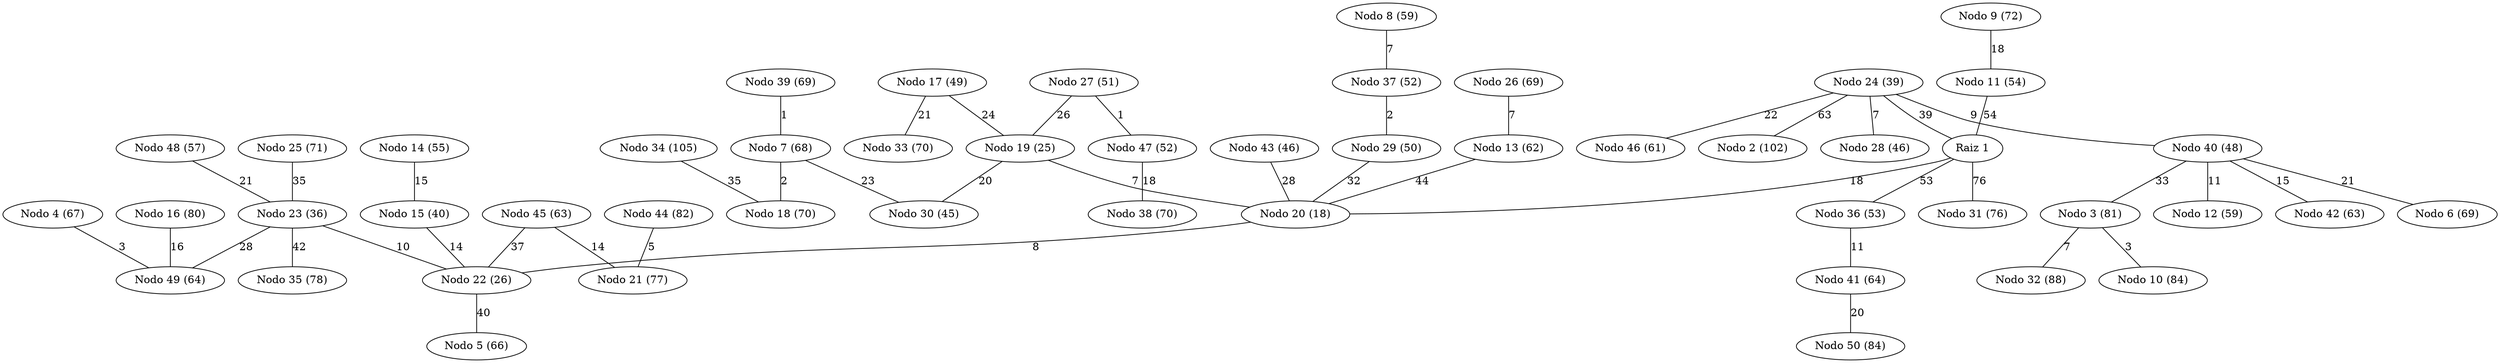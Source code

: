 graph arbol_dijkstra_G_1 {
    "1" [label="Raiz 1"];
    "20" [label="Nodo 20 (18)"];
    "19" [label="Nodo 19 (25)"];
    "22" [label="Nodo 22 (26)"];
    "23" [label="Nodo 23 (36)"];
    "24" [label="Nodo 24 (39)"];
    "15" [label="Nodo 15 (40)"];
    "30" [label="Nodo 30 (45)"];
    "28" [label="Nodo 28 (46)"];
    "43" [label="Nodo 43 (46)"];
    "40" [label="Nodo 40 (48)"];
    "17" [label="Nodo 17 (49)"];
    "29" [label="Nodo 29 (50)"];
    "27" [label="Nodo 27 (51)"];
    "47" [label="Nodo 47 (52)"];
    "37" [label="Nodo 37 (52)"];
    "36" [label="Nodo 36 (53)"];
    "11" [label="Nodo 11 (54)"];
    "14" [label="Nodo 14 (55)"];
    "48" [label="Nodo 48 (57)"];
    "12" [label="Nodo 12 (59)"];
    "8" [label="Nodo 8 (59)"];
    "46" [label="Nodo 46 (61)"];
    "13" [label="Nodo 13 (62)"];
    "42" [label="Nodo 42 (63)"];
    "45" [label="Nodo 45 (63)"];
    "41" [label="Nodo 41 (64)"];
    "49" [label="Nodo 49 (64)"];
    "5" [label="Nodo 5 (66)"];
    "4" [label="Nodo 4 (67)"];
    "7" [label="Nodo 7 (68)"];
    "39" [label="Nodo 39 (69)"];
    "6" [label="Nodo 6 (69)"];
    "26" [label="Nodo 26 (69)"];
    "18" [label="Nodo 18 (70)"];
    "33" [label="Nodo 33 (70)"];
    "38" [label="Nodo 38 (70)"];
    "25" [label="Nodo 25 (71)"];
    "9" [label="Nodo 9 (72)"];
    "31" [label="Nodo 31 (76)"];
    "21" [label="Nodo 21 (77)"];
    "35" [label="Nodo 35 (78)"];
    "16" [label="Nodo 16 (80)"];
    "3" [label="Nodo 3 (81)"];
    "44" [label="Nodo 44 (82)"];
    "50" [label="Nodo 50 (84)"];
    "10" [label="Nodo 10 (84)"];
    "32" [label="Nodo 32 (88)"];
    "2" [label="Nodo 2 (102)"];
    "34" [label="Nodo 34 (105)"];
    24 -- 2 [label="63"];
    40 -- 3 [label="33"];
    4 -- 49 [label="3"];
    22 -- 5 [label="40"];
    40 -- 6 [label="21"];
    7 -- 30 [label="23"];
    8 -- 37 [label="7"];
    9 -- 11 [label="18"];
    3 -- 10 [label="3"];
    11 -- 1 [label="54"];
    40 -- 12 [label="11"];
    13 -- 20 [label="44"];
    14 -- 15 [label="15"];
    15 -- 22 [label="14"];
    16 -- 49 [label="16"];
    17 -- 19 [label="24"];
    7 -- 18 [label="2"];
    19 -- 20 [label="7"];
    1 -- 20 [label="18"];
    45 -- 21 [label="14"];
    20 -- 22 [label="8"];
    23 -- 22 [label="10"];
    24 -- 1 [label="39"];
    25 -- 23 [label="35"];
    26 -- 13 [label="7"];
    27 -- 19 [label="26"];
    24 -- 28 [label="7"];
    29 -- 20 [label="32"];
    19 -- 30 [label="20"];
    1 -- 31 [label="76"];
    3 -- 32 [label="7"];
    17 -- 33 [label="21"];
    34 -- 18 [label="35"];
    23 -- 35 [label="42"];
    1 -- 36 [label="53"];
    37 -- 29 [label="2"];
    47 -- 38 [label="18"];
    39 -- 7 [label="1"];
    24 -- 40 [label="9"];
    36 -- 41 [label="11"];
    40 -- 42 [label="15"];
    43 -- 20 [label="28"];
    44 -- 21 [label="5"];
    45 -- 22 [label="37"];
    24 -- 46 [label="22"];
    27 -- 47 [label="1"];
    48 -- 23 [label="21"];
    23 -- 49 [label="28"];
    41 -- 50 [label="20"];
}